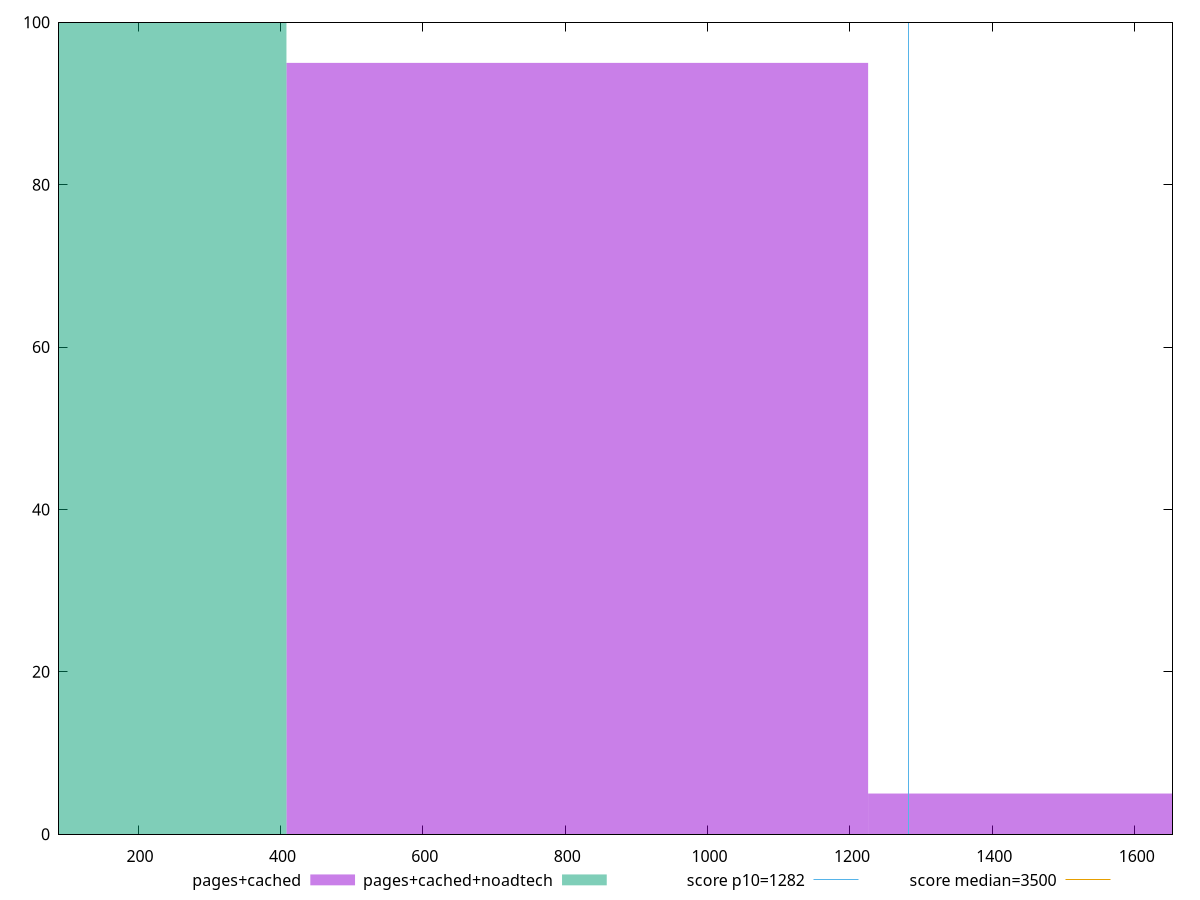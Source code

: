 reset

$pagesCached <<EOF
1634.0774619734914 5
817.0387309867457 95
EOF

$pagesCachedNoadtech <<EOF
0 100
EOF

set key outside below
set boxwidth 817.0387309867457
set xrange [89.024:1653.0879999999997]
set yrange [0:100]
set trange [0:100]
set style fill transparent solid 0.5 noborder

set parametric
set terminal svg size 640, 500 enhanced background rgb 'white'
set output "report_00019_2021-02-10T18-14-37.922Z//bootup-time/comparison/histogram/1_vs_2.svg"

plot $pagesCached title "pages+cached" with boxes, \
     $pagesCachedNoadtech title "pages+cached+noadtech" with boxes, \
     1282,t title "score p10=1282", \
     3500,t title "score median=3500"

reset
